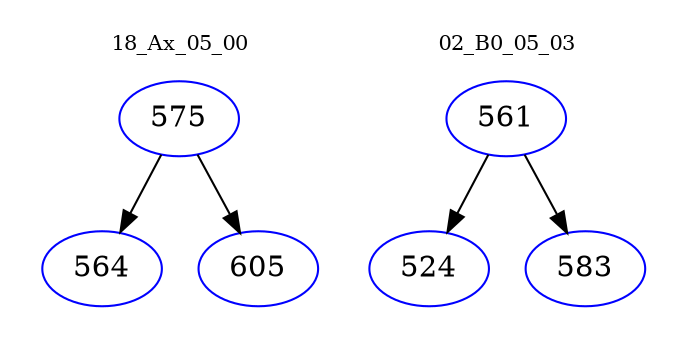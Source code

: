 digraph{
subgraph cluster_0 {
color = white
label = "18_Ax_05_00";
fontsize=10;
T0_575 [label="575", color="blue"]
T0_575 -> T0_564 [color="black"]
T0_564 [label="564", color="blue"]
T0_575 -> T0_605 [color="black"]
T0_605 [label="605", color="blue"]
}
subgraph cluster_1 {
color = white
label = "02_B0_05_03";
fontsize=10;
T1_561 [label="561", color="blue"]
T1_561 -> T1_524 [color="black"]
T1_524 [label="524", color="blue"]
T1_561 -> T1_583 [color="black"]
T1_583 [label="583", color="blue"]
}
}
